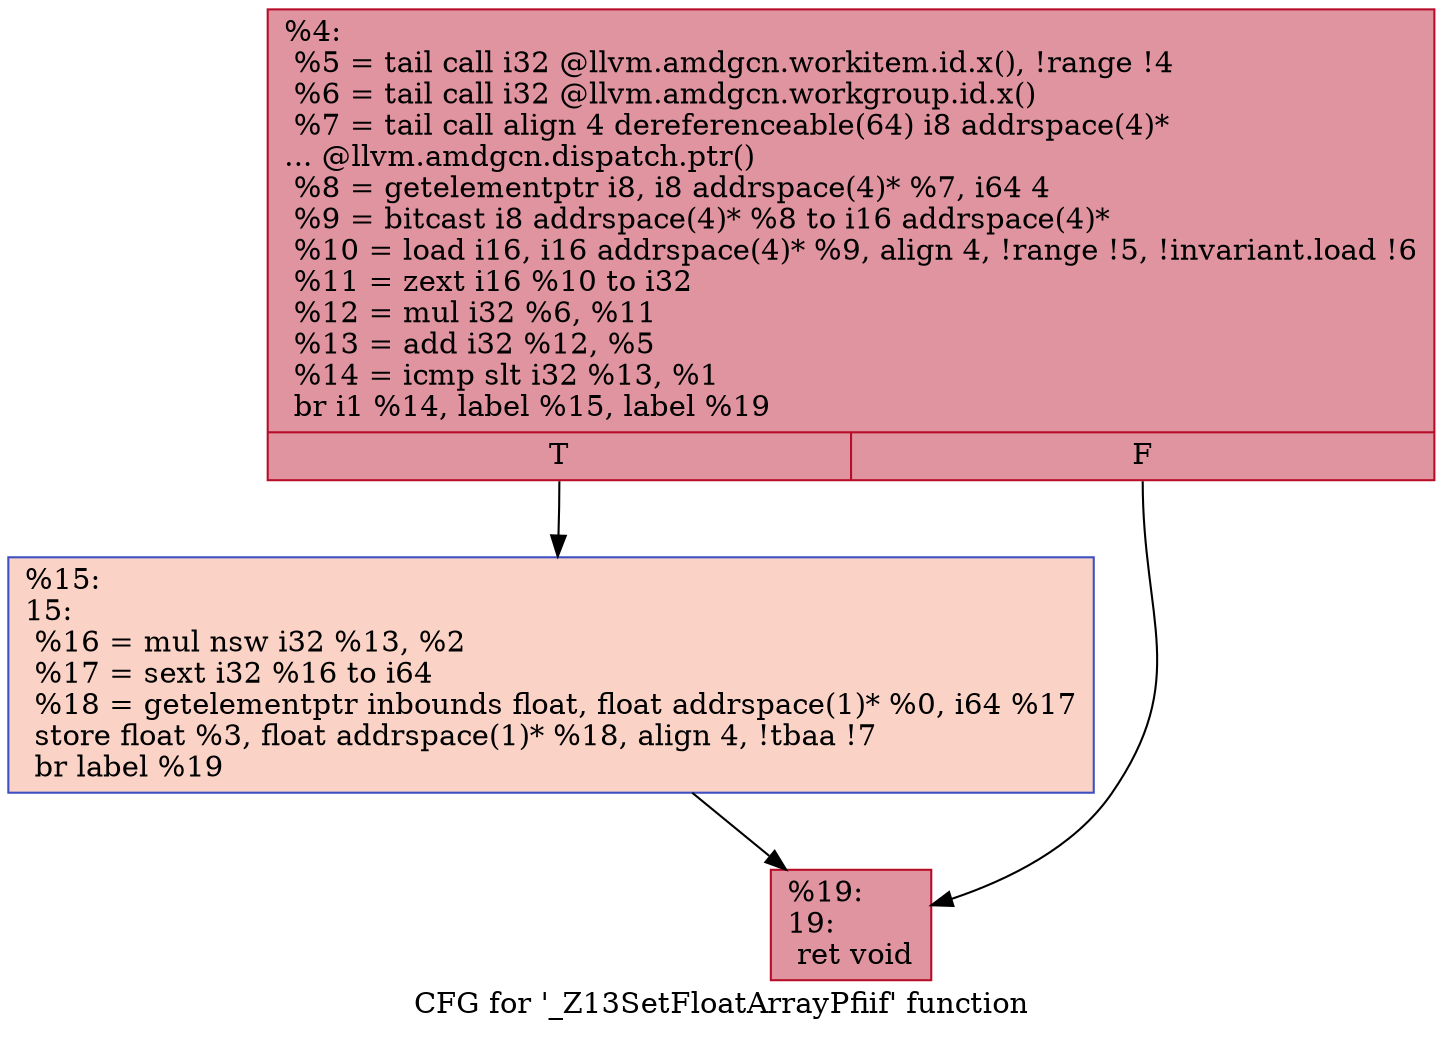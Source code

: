 digraph "CFG for '_Z13SetFloatArrayPfiif' function" {
	label="CFG for '_Z13SetFloatArrayPfiif' function";

	Node0x5a2bf80 [shape=record,color="#b70d28ff", style=filled, fillcolor="#b70d2870",label="{%4:\l  %5 = tail call i32 @llvm.amdgcn.workitem.id.x(), !range !4\l  %6 = tail call i32 @llvm.amdgcn.workgroup.id.x()\l  %7 = tail call align 4 dereferenceable(64) i8 addrspace(4)*\l... @llvm.amdgcn.dispatch.ptr()\l  %8 = getelementptr i8, i8 addrspace(4)* %7, i64 4\l  %9 = bitcast i8 addrspace(4)* %8 to i16 addrspace(4)*\l  %10 = load i16, i16 addrspace(4)* %9, align 4, !range !5, !invariant.load !6\l  %11 = zext i16 %10 to i32\l  %12 = mul i32 %6, %11\l  %13 = add i32 %12, %5\l  %14 = icmp slt i32 %13, %1\l  br i1 %14, label %15, label %19\l|{<s0>T|<s1>F}}"];
	Node0x5a2bf80:s0 -> Node0x5a2bfd0;
	Node0x5a2bf80:s1 -> Node0x5a2dee0;
	Node0x5a2bfd0 [shape=record,color="#3d50c3ff", style=filled, fillcolor="#f59c7d70",label="{%15:\l15:                                               \l  %16 = mul nsw i32 %13, %2\l  %17 = sext i32 %16 to i64\l  %18 = getelementptr inbounds float, float addrspace(1)* %0, i64 %17\l  store float %3, float addrspace(1)* %18, align 4, !tbaa !7\l  br label %19\l}"];
	Node0x5a2bfd0 -> Node0x5a2dee0;
	Node0x5a2dee0 [shape=record,color="#b70d28ff", style=filled, fillcolor="#b70d2870",label="{%19:\l19:                                               \l  ret void\l}"];
}
